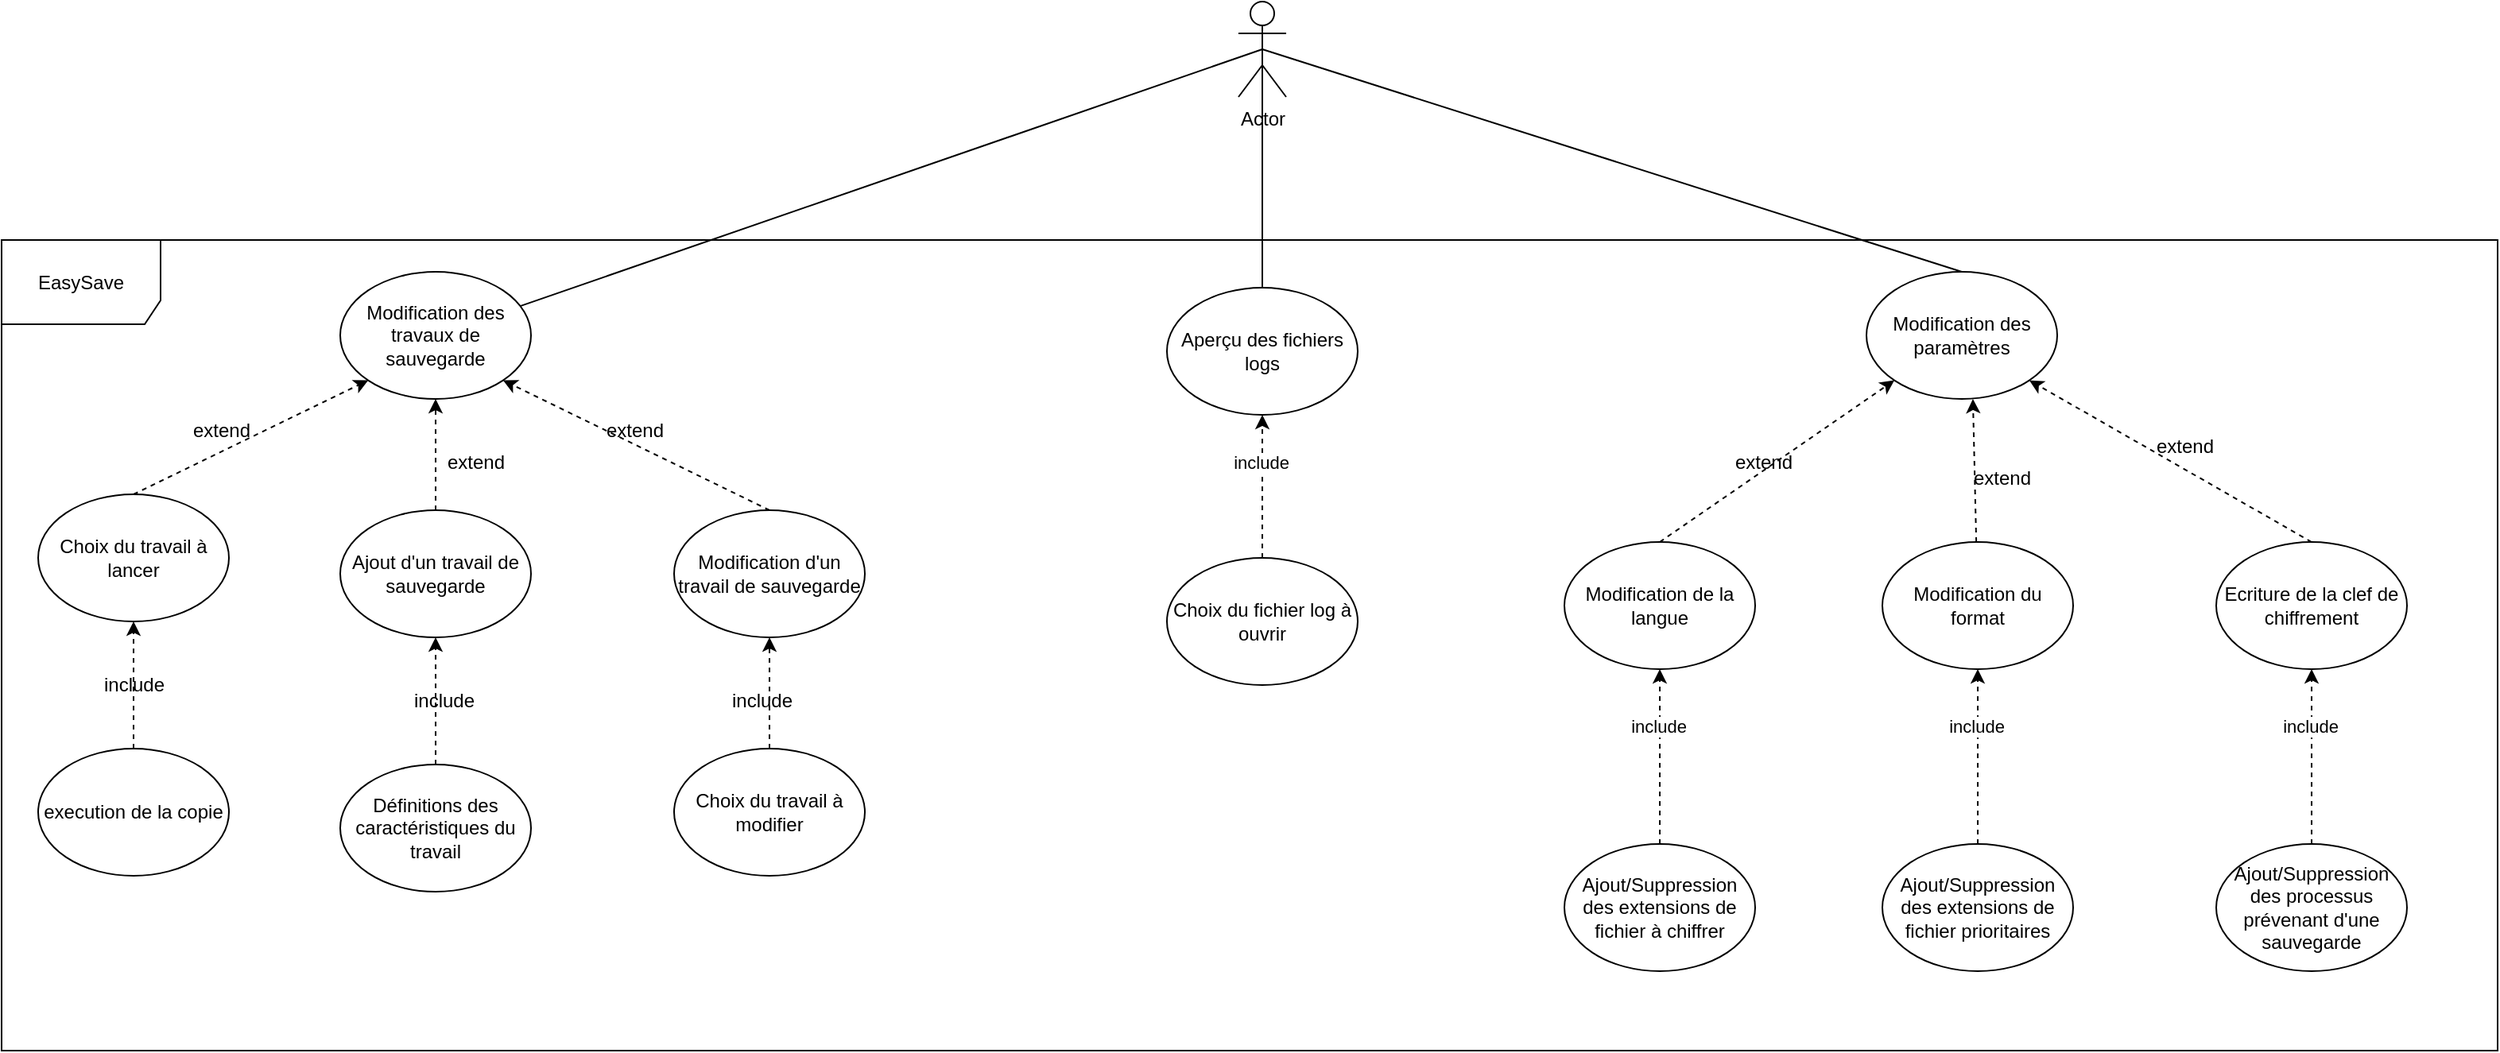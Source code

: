 <mxfile version="13.9.9" type="device"><diagram id="PEI1z6VASNMaP6OWY-YT" name="Page-1"><mxGraphModel dx="2489" dy="814" grid="1" gridSize="10" guides="1" tooltips="1" connect="1" arrows="1" fold="1" page="1" pageScale="1" pageWidth="827" pageHeight="1169" math="0" shadow="0"><root><mxCell id="0"/><mxCell id="1" parent="0"/><mxCell id="6cghmdJY8G3IrNBD7zmn-86" value="EasySave" style="shape=umlFrame;whiteSpace=wrap;html=1;width=100;height=53;" parent="1" vertex="1"><mxGeometry x="-413" y="170" width="1570" height="510" as="geometry"/></mxCell><mxCell id="6cghmdJY8G3IrNBD7zmn-1" value="Actor" style="shape=umlActor;verticalLabelPosition=bottom;verticalAlign=top;html=1;outlineConnect=0;" parent="1" vertex="1"><mxGeometry x="365" y="20" width="30" height="60" as="geometry"/></mxCell><mxCell id="6cghmdJY8G3IrNBD7zmn-5" value="Modification des paramètres" style="ellipse;whiteSpace=wrap;html=1;" parent="1" vertex="1"><mxGeometry x="760" y="190" width="120" height="80" as="geometry"/></mxCell><mxCell id="6cghmdJY8G3IrNBD7zmn-6" value="" style="endArrow=none;html=1;exitX=0.5;exitY=0;exitDx=0;exitDy=0;entryX=0.5;entryY=0.5;entryDx=0;entryDy=0;entryPerimeter=0;" parent="1" source="6cghmdJY8G3IrNBD7zmn-5" target="6cghmdJY8G3IrNBD7zmn-1" edge="1"><mxGeometry width="50" height="50" relative="1" as="geometry"><mxPoint x="410" y="440" as="sourcePoint"/><mxPoint x="460" y="390" as="targetPoint"/></mxGeometry></mxCell><mxCell id="6cghmdJY8G3IrNBD7zmn-7" value="Modification des travaux de sauvegarde" style="ellipse;whiteSpace=wrap;html=1;" parent="1" vertex="1"><mxGeometry x="-200" y="190" width="120" height="80" as="geometry"/></mxCell><mxCell id="6cghmdJY8G3IrNBD7zmn-8" value="" style="endArrow=none;html=1;entryX=0.5;entryY=0.5;entryDx=0;entryDy=0;entryPerimeter=0;" parent="1" source="6cghmdJY8G3IrNBD7zmn-7" target="6cghmdJY8G3IrNBD7zmn-1" edge="1"><mxGeometry width="50" height="50" relative="1" as="geometry"><mxPoint x="240" y="330" as="sourcePoint"/><mxPoint x="409" y="160" as="targetPoint"/></mxGeometry></mxCell><mxCell id="6cghmdJY8G3IrNBD7zmn-10" value="Choix du travail à lancer" style="ellipse;whiteSpace=wrap;html=1;" parent="1" vertex="1"><mxGeometry x="-390" y="330" width="120" height="80" as="geometry"/></mxCell><mxCell id="6cghmdJY8G3IrNBD7zmn-21" value="Définitions des caractéristiques du travail" style="ellipse;whiteSpace=wrap;html=1;" parent="1" vertex="1"><mxGeometry x="-200" y="500" width="120" height="80" as="geometry"/></mxCell><mxCell id="6cghmdJY8G3IrNBD7zmn-48" value="execution de la copie" style="ellipse;whiteSpace=wrap;html=1;" parent="1" vertex="1"><mxGeometry x="-390" y="490" width="120" height="80" as="geometry"/></mxCell><mxCell id="8XUapYLmoZos559QEV3k-7" value="Aperçu des fichiers logs" style="ellipse;whiteSpace=wrap;html=1;" parent="1" vertex="1"><mxGeometry x="320" y="200" width="120" height="80" as="geometry"/></mxCell><mxCell id="8XUapYLmoZos559QEV3k-8" value="" style="endArrow=none;html=1;exitX=0.5;exitY=0;exitDx=0;exitDy=0;entryX=0.5;entryY=0.5;entryDx=0;entryDy=0;entryPerimeter=0;" parent="1" source="8XUapYLmoZos559QEV3k-7" target="6cghmdJY8G3IrNBD7zmn-1" edge="1"><mxGeometry width="50" height="50" relative="1" as="geometry"><mxPoint x="90" y="335" as="sourcePoint"/><mxPoint x="259" y="65" as="targetPoint"/></mxGeometry></mxCell><mxCell id="8XUapYLmoZos559QEV3k-9" value="" style="html=1;labelBackgroundColor=#ffffff;startArrow=none;startFill=0;startSize=6;endArrow=classic;endFill=1;endSize=6;jettySize=auto;orthogonalLoop=1;strokeWidth=1;dashed=1;fontSize=14;exitX=0.5;exitY=0;exitDx=0;exitDy=0;entryX=0.5;entryY=1;entryDx=0;entryDy=0;" parent="1" source="8XUapYLmoZos559QEV3k-11" target="8XUapYLmoZos559QEV3k-7" edge="1"><mxGeometry width="60" height="60" relative="1" as="geometry"><mxPoint x="30" y="240" as="sourcePoint"/><mxPoint x="430" y="130" as="targetPoint"/></mxGeometry></mxCell><mxCell id="8XUapYLmoZos559QEV3k-10" value="include" style="edgeLabel;html=1;align=center;verticalAlign=middle;resizable=0;points=[];" parent="8XUapYLmoZos559QEV3k-9" vertex="1" connectable="0"><mxGeometry x="0.344" y="1" relative="1" as="geometry"><mxPoint as="offset"/></mxGeometry></mxCell><mxCell id="8XUapYLmoZos559QEV3k-11" value="Choix du fichier log à ouvrir" style="ellipse;whiteSpace=wrap;html=1;" parent="1" vertex="1"><mxGeometry x="320" y="370" width="120" height="80" as="geometry"/></mxCell><mxCell id="7Iah6UDDuas1E3yqwFXY-1" value="Modification de la langue" style="ellipse;whiteSpace=wrap;html=1;" parent="1" vertex="1"><mxGeometry x="570" y="360" width="120" height="80" as="geometry"/></mxCell><mxCell id="7Iah6UDDuas1E3yqwFXY-2" value="Modification du format" style="ellipse;whiteSpace=wrap;html=1;" parent="1" vertex="1"><mxGeometry x="770" y="360" width="120" height="80" as="geometry"/></mxCell><mxCell id="7Iah6UDDuas1E3yqwFXY-3" value="Ecriture de la clef de chiffrement" style="ellipse;whiteSpace=wrap;html=1;" parent="1" vertex="1"><mxGeometry x="980" y="360" width="120" height="80" as="geometry"/></mxCell><mxCell id="7Iah6UDDuas1E3yqwFXY-4" value="Ajout/Suppression des extensions de fichier à chiffrer" style="ellipse;whiteSpace=wrap;html=1;" parent="1" vertex="1"><mxGeometry x="570" y="550" width="120" height="80" as="geometry"/></mxCell><mxCell id="7Iah6UDDuas1E3yqwFXY-5" value="Ajout/Suppression des processus prévenant d'une sauvegarde" style="ellipse;whiteSpace=wrap;html=1;" parent="1" vertex="1"><mxGeometry x="980" y="550" width="120" height="80" as="geometry"/></mxCell><mxCell id="7Iah6UDDuas1E3yqwFXY-6" value="Ajout/Suppression des extensions de fichier prioritaires" style="ellipse;whiteSpace=wrap;html=1;" parent="1" vertex="1"><mxGeometry x="770" y="550" width="120" height="80" as="geometry"/></mxCell><mxCell id="7Iah6UDDuas1E3yqwFXY-7" value="Ajout d'un travail de sauvegarde" style="ellipse;whiteSpace=wrap;html=1;" parent="1" vertex="1"><mxGeometry x="-200" y="340" width="120" height="80" as="geometry"/></mxCell><mxCell id="7Iah6UDDuas1E3yqwFXY-8" value="Modification d'un travail de sauvegarde" style="ellipse;whiteSpace=wrap;html=1;" parent="1" vertex="1"><mxGeometry x="10" y="340" width="120" height="80" as="geometry"/></mxCell><mxCell id="7Iah6UDDuas1E3yqwFXY-9" value="Choix du travail à modifier" style="ellipse;whiteSpace=wrap;html=1;" parent="1" vertex="1"><mxGeometry x="10" y="490" width="120" height="80" as="geometry"/></mxCell><mxCell id="N5Sok0pt_ayJGnJu5kfC-1" value="" style="html=1;labelBackgroundColor=#ffffff;startArrow=none;startFill=0;startSize=6;endArrow=classic;endFill=1;endSize=6;jettySize=auto;orthogonalLoop=1;strokeWidth=1;dashed=1;fontSize=14;entryX=0.5;entryY=1;entryDx=0;entryDy=0;exitX=0.5;exitY=0;exitDx=0;exitDy=0;" edge="1" parent="1" source="6cghmdJY8G3IrNBD7zmn-48" target="6cghmdJY8G3IrNBD7zmn-10"><mxGeometry width="60" height="60" relative="1" as="geometry"><mxPoint x="-390" y="470" as="sourcePoint"/><mxPoint x="-330" y="410" as="targetPoint"/></mxGeometry></mxCell><mxCell id="N5Sok0pt_ayJGnJu5kfC-2" value="" style="html=1;labelBackgroundColor=#ffffff;startArrow=none;startFill=0;startSize=6;endArrow=classic;endFill=1;endSize=6;jettySize=auto;orthogonalLoop=1;strokeWidth=1;dashed=1;fontSize=14;entryX=0;entryY=1;entryDx=0;entryDy=0;exitX=0.5;exitY=0;exitDx=0;exitDy=0;" edge="1" parent="1" source="6cghmdJY8G3IrNBD7zmn-10" target="6cghmdJY8G3IrNBD7zmn-7"><mxGeometry width="60" height="60" relative="1" as="geometry"><mxPoint x="-271" y="320" as="sourcePoint"/><mxPoint x="-271" y="220" as="targetPoint"/></mxGeometry></mxCell><mxCell id="N5Sok0pt_ayJGnJu5kfC-4" value="" style="html=1;labelBackgroundColor=#ffffff;startArrow=none;startFill=0;startSize=6;endArrow=classic;endFill=1;endSize=6;jettySize=auto;orthogonalLoop=1;strokeWidth=1;dashed=1;fontSize=14;entryX=1;entryY=1;entryDx=0;entryDy=0;exitX=0.5;exitY=0;exitDx=0;exitDy=0;" edge="1" parent="1" source="7Iah6UDDuas1E3yqwFXY-8" target="6cghmdJY8G3IrNBD7zmn-7"><mxGeometry width="60" height="60" relative="1" as="geometry"><mxPoint x="-310" y="330" as="sourcePoint"/><mxPoint x="-180" y="250" as="targetPoint"/></mxGeometry></mxCell><mxCell id="N5Sok0pt_ayJGnJu5kfC-3" value="" style="html=1;labelBackgroundColor=#ffffff;startArrow=none;startFill=0;startSize=6;endArrow=classic;endFill=1;endSize=6;jettySize=auto;orthogonalLoop=1;strokeWidth=1;dashed=1;fontSize=14;entryX=0.5;entryY=1;entryDx=0;entryDy=0;exitX=0.5;exitY=0;exitDx=0;exitDy=0;" edge="1" parent="1" source="7Iah6UDDuas1E3yqwFXY-7" target="6cghmdJY8G3IrNBD7zmn-7"><mxGeometry width="60" height="60" relative="1" as="geometry"><mxPoint x="-320" y="320" as="sourcePoint"/><mxPoint x="-190" y="240" as="targetPoint"/></mxGeometry></mxCell><mxCell id="N5Sok0pt_ayJGnJu5kfC-5" value="extend" style="text;html=1;align=center;verticalAlign=middle;resizable=0;points=[];autosize=1;" vertex="1" parent="1"><mxGeometry x="-300" y="280" width="50" height="20" as="geometry"/></mxCell><mxCell id="N5Sok0pt_ayJGnJu5kfC-6" value="extend" style="text;html=1;align=center;verticalAlign=middle;resizable=0;points=[];autosize=1;" vertex="1" parent="1"><mxGeometry x="-140" y="300" width="50" height="20" as="geometry"/></mxCell><mxCell id="N5Sok0pt_ayJGnJu5kfC-7" value="extend" style="text;html=1;align=center;verticalAlign=middle;resizable=0;points=[];autosize=1;" vertex="1" parent="1"><mxGeometry x="-40" y="280" width="50" height="20" as="geometry"/></mxCell><mxCell id="N5Sok0pt_ayJGnJu5kfC-9" value="include" style="text;html=1;align=center;verticalAlign=middle;resizable=0;points=[];autosize=1;" vertex="1" parent="1"><mxGeometry x="40" y="450" width="50" height="20" as="geometry"/></mxCell><mxCell id="N5Sok0pt_ayJGnJu5kfC-10" value="include" style="text;html=1;align=center;verticalAlign=middle;resizable=0;points=[];autosize=1;" vertex="1" parent="1"><mxGeometry x="-355" y="440" width="50" height="20" as="geometry"/></mxCell><mxCell id="N5Sok0pt_ayJGnJu5kfC-11" value="include" style="text;html=1;align=center;verticalAlign=middle;resizable=0;points=[];autosize=1;" vertex="1" parent="1"><mxGeometry x="-160" y="450" width="50" height="20" as="geometry"/></mxCell><mxCell id="N5Sok0pt_ayJGnJu5kfC-12" value="" style="html=1;labelBackgroundColor=#ffffff;startArrow=none;startFill=0;startSize=6;endArrow=classic;endFill=1;endSize=6;jettySize=auto;orthogonalLoop=1;strokeWidth=1;dashed=1;fontSize=14;entryX=0.5;entryY=1;entryDx=0;entryDy=0;exitX=0.5;exitY=0;exitDx=0;exitDy=0;" edge="1" parent="1" source="6cghmdJY8G3IrNBD7zmn-21" target="7Iah6UDDuas1E3yqwFXY-7"><mxGeometry width="60" height="60" relative="1" as="geometry"><mxPoint x="-270" y="525.86" as="sourcePoint"/><mxPoint x="-122.426" y="454.144" as="targetPoint"/></mxGeometry></mxCell><mxCell id="N5Sok0pt_ayJGnJu5kfC-13" value="" style="html=1;labelBackgroundColor=#ffffff;startArrow=none;startFill=0;startSize=6;endArrow=classic;endFill=1;endSize=6;jettySize=auto;orthogonalLoop=1;strokeWidth=1;dashed=1;fontSize=14;entryX=0.5;entryY=1;entryDx=0;entryDy=0;" edge="1" parent="1" source="7Iah6UDDuas1E3yqwFXY-9" target="7Iah6UDDuas1E3yqwFXY-8"><mxGeometry width="60" height="60" relative="1" as="geometry"><mxPoint x="-310" y="350" as="sourcePoint"/><mxPoint x="-162.426" y="278.284" as="targetPoint"/></mxGeometry></mxCell><mxCell id="N5Sok0pt_ayJGnJu5kfC-16" value="" style="html=1;labelBackgroundColor=#ffffff;startArrow=none;startFill=0;startSize=6;endArrow=classic;endFill=1;endSize=6;jettySize=auto;orthogonalLoop=1;strokeWidth=1;dashed=1;fontSize=14;exitX=0.5;exitY=0;exitDx=0;exitDy=0;entryX=1;entryY=1;entryDx=0;entryDy=0;" edge="1" parent="1" source="7Iah6UDDuas1E3yqwFXY-3" target="6cghmdJY8G3IrNBD7zmn-5"><mxGeometry width="60" height="60" relative="1" as="geometry"><mxPoint x="1090" y="330" as="sourcePoint"/><mxPoint x="1090" y="240" as="targetPoint"/></mxGeometry></mxCell><mxCell id="N5Sok0pt_ayJGnJu5kfC-20" value="" style="html=1;labelBackgroundColor=#ffffff;startArrow=none;startFill=0;startSize=6;endArrow=classic;endFill=1;endSize=6;jettySize=auto;orthogonalLoop=1;strokeWidth=1;dashed=1;fontSize=14;entryX=0.558;entryY=1;entryDx=0;entryDy=0;entryPerimeter=0;" edge="1" parent="1" source="7Iah6UDDuas1E3yqwFXY-2" target="6cghmdJY8G3IrNBD7zmn-5"><mxGeometry width="60" height="60" relative="1" as="geometry"><mxPoint x="420" y="410" as="sourcePoint"/><mxPoint x="420" y="320" as="targetPoint"/></mxGeometry></mxCell><mxCell id="N5Sok0pt_ayJGnJu5kfC-22" value="" style="html=1;labelBackgroundColor=#ffffff;startArrow=none;startFill=0;startSize=6;endArrow=classic;endFill=1;endSize=6;jettySize=auto;orthogonalLoop=1;strokeWidth=1;dashed=1;fontSize=14;exitX=0.5;exitY=0;exitDx=0;exitDy=0;entryX=0;entryY=1;entryDx=0;entryDy=0;" edge="1" parent="1" source="7Iah6UDDuas1E3yqwFXY-1" target="6cghmdJY8G3IrNBD7zmn-5"><mxGeometry width="60" height="60" relative="1" as="geometry"><mxPoint x="720" y="350" as="sourcePoint"/><mxPoint x="720" y="260" as="targetPoint"/></mxGeometry></mxCell><mxCell id="N5Sok0pt_ayJGnJu5kfC-24" value="" style="html=1;labelBackgroundColor=#ffffff;startArrow=none;startFill=0;startSize=6;endArrow=classic;endFill=1;endSize=6;jettySize=auto;orthogonalLoop=1;strokeWidth=1;dashed=1;fontSize=14;entryX=0.5;entryY=1;entryDx=0;entryDy=0;" edge="1" parent="1" source="7Iah6UDDuas1E3yqwFXY-4" target="7Iah6UDDuas1E3yqwFXY-1"><mxGeometry width="60" height="60" relative="1" as="geometry"><mxPoint x="440" y="430" as="sourcePoint"/><mxPoint x="440" y="340" as="targetPoint"/></mxGeometry></mxCell><mxCell id="N5Sok0pt_ayJGnJu5kfC-25" value="include" style="edgeLabel;html=1;align=center;verticalAlign=middle;resizable=0;points=[];" vertex="1" connectable="0" parent="N5Sok0pt_ayJGnJu5kfC-24"><mxGeometry x="0.344" y="1" relative="1" as="geometry"><mxPoint as="offset"/></mxGeometry></mxCell><mxCell id="N5Sok0pt_ayJGnJu5kfC-26" value="" style="html=1;labelBackgroundColor=#ffffff;startArrow=none;startFill=0;startSize=6;endArrow=classic;endFill=1;endSize=6;jettySize=auto;orthogonalLoop=1;strokeWidth=1;dashed=1;fontSize=14;exitX=0.5;exitY=0;exitDx=0;exitDy=0;entryX=0.5;entryY=1;entryDx=0;entryDy=0;" edge="1" parent="1" source="7Iah6UDDuas1E3yqwFXY-6" target="7Iah6UDDuas1E3yqwFXY-2"><mxGeometry width="60" height="60" relative="1" as="geometry"><mxPoint x="860" y="520" as="sourcePoint"/><mxPoint x="860" y="430" as="targetPoint"/></mxGeometry></mxCell><mxCell id="N5Sok0pt_ayJGnJu5kfC-27" value="include" style="edgeLabel;html=1;align=center;verticalAlign=middle;resizable=0;points=[];" vertex="1" connectable="0" parent="N5Sok0pt_ayJGnJu5kfC-26"><mxGeometry x="0.344" y="1" relative="1" as="geometry"><mxPoint as="offset"/></mxGeometry></mxCell><mxCell id="N5Sok0pt_ayJGnJu5kfC-28" value="" style="html=1;labelBackgroundColor=#ffffff;startArrow=none;startFill=0;startSize=6;endArrow=classic;endFill=1;endSize=6;jettySize=auto;orthogonalLoop=1;strokeWidth=1;dashed=1;fontSize=14;exitX=0.5;exitY=0;exitDx=0;exitDy=0;entryX=0.5;entryY=1;entryDx=0;entryDy=0;" edge="1" parent="1" source="7Iah6UDDuas1E3yqwFXY-5" target="7Iah6UDDuas1E3yqwFXY-3"><mxGeometry width="60" height="60" relative="1" as="geometry"><mxPoint x="1020" y="530" as="sourcePoint"/><mxPoint x="1020" y="440" as="targetPoint"/></mxGeometry></mxCell><mxCell id="N5Sok0pt_ayJGnJu5kfC-29" value="include" style="edgeLabel;html=1;align=center;verticalAlign=middle;resizable=0;points=[];" vertex="1" connectable="0" parent="N5Sok0pt_ayJGnJu5kfC-28"><mxGeometry x="0.344" y="1" relative="1" as="geometry"><mxPoint as="offset"/></mxGeometry></mxCell><mxCell id="N5Sok0pt_ayJGnJu5kfC-31" value="extend" style="text;html=1;align=center;verticalAlign=middle;resizable=0;points=[];autosize=1;" vertex="1" parent="1"><mxGeometry x="670" y="300" width="50" height="20" as="geometry"/></mxCell><mxCell id="N5Sok0pt_ayJGnJu5kfC-32" value="extend" style="text;html=1;align=center;verticalAlign=middle;resizable=0;points=[];autosize=1;" vertex="1" parent="1"><mxGeometry x="820" y="310" width="50" height="20" as="geometry"/></mxCell><mxCell id="N5Sok0pt_ayJGnJu5kfC-33" value="extend" style="text;html=1;align=center;verticalAlign=middle;resizable=0;points=[];autosize=1;" vertex="1" parent="1"><mxGeometry x="935" y="290" width="50" height="20" as="geometry"/></mxCell></root></mxGraphModel></diagram></mxfile>